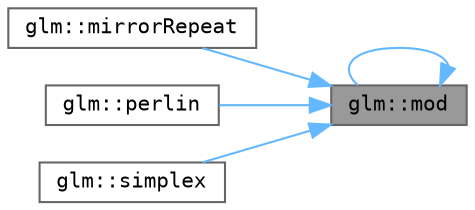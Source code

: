 digraph "glm::mod"
{
 // LATEX_PDF_SIZE
  bgcolor="transparent";
  edge [fontname=Terminal,fontsize=10,labelfontname=Helvetica,labelfontsize=10];
  node [fontname=Terminal,fontsize=10,shape=box,height=0.2,width=0.4];
  rankdir="RL";
  Node1 [label="glm::mod",height=0.2,width=0.4,color="gray40", fillcolor="grey60", style="filled", fontcolor="black",tooltip=" "];
  Node1 -> Node2 [dir="back",color="steelblue1",style="solid"];
  Node2 [label="glm::mirrorRepeat",height=0.2,width=0.4,color="grey40", fillcolor="white", style="filled",URL="$group__ext__scalar__common.html#ga16a89b0661b60d5bea85137bbae74d73",tooltip=" "];
  Node1 -> Node1 [dir="back",color="steelblue1",style="solid"];
  Node1 -> Node3 [dir="back",color="steelblue1",style="solid"];
  Node3 [label="glm::perlin",height=0.2,width=0.4,color="grey40", fillcolor="white", style="filled",URL="$namespaceglm.html#a54326f7a6c7c00d7702fe6f15fa0d13f",tooltip=" "];
  Node1 -> Node4 [dir="back",color="steelblue1",style="solid"];
  Node4 [label="glm::simplex",height=0.2,width=0.4,color="grey40", fillcolor="white", style="filled",URL="$namespaceglm.html#a09cb6ae89b52ee4c47e7b708b84e4d13",tooltip=" "];
}
